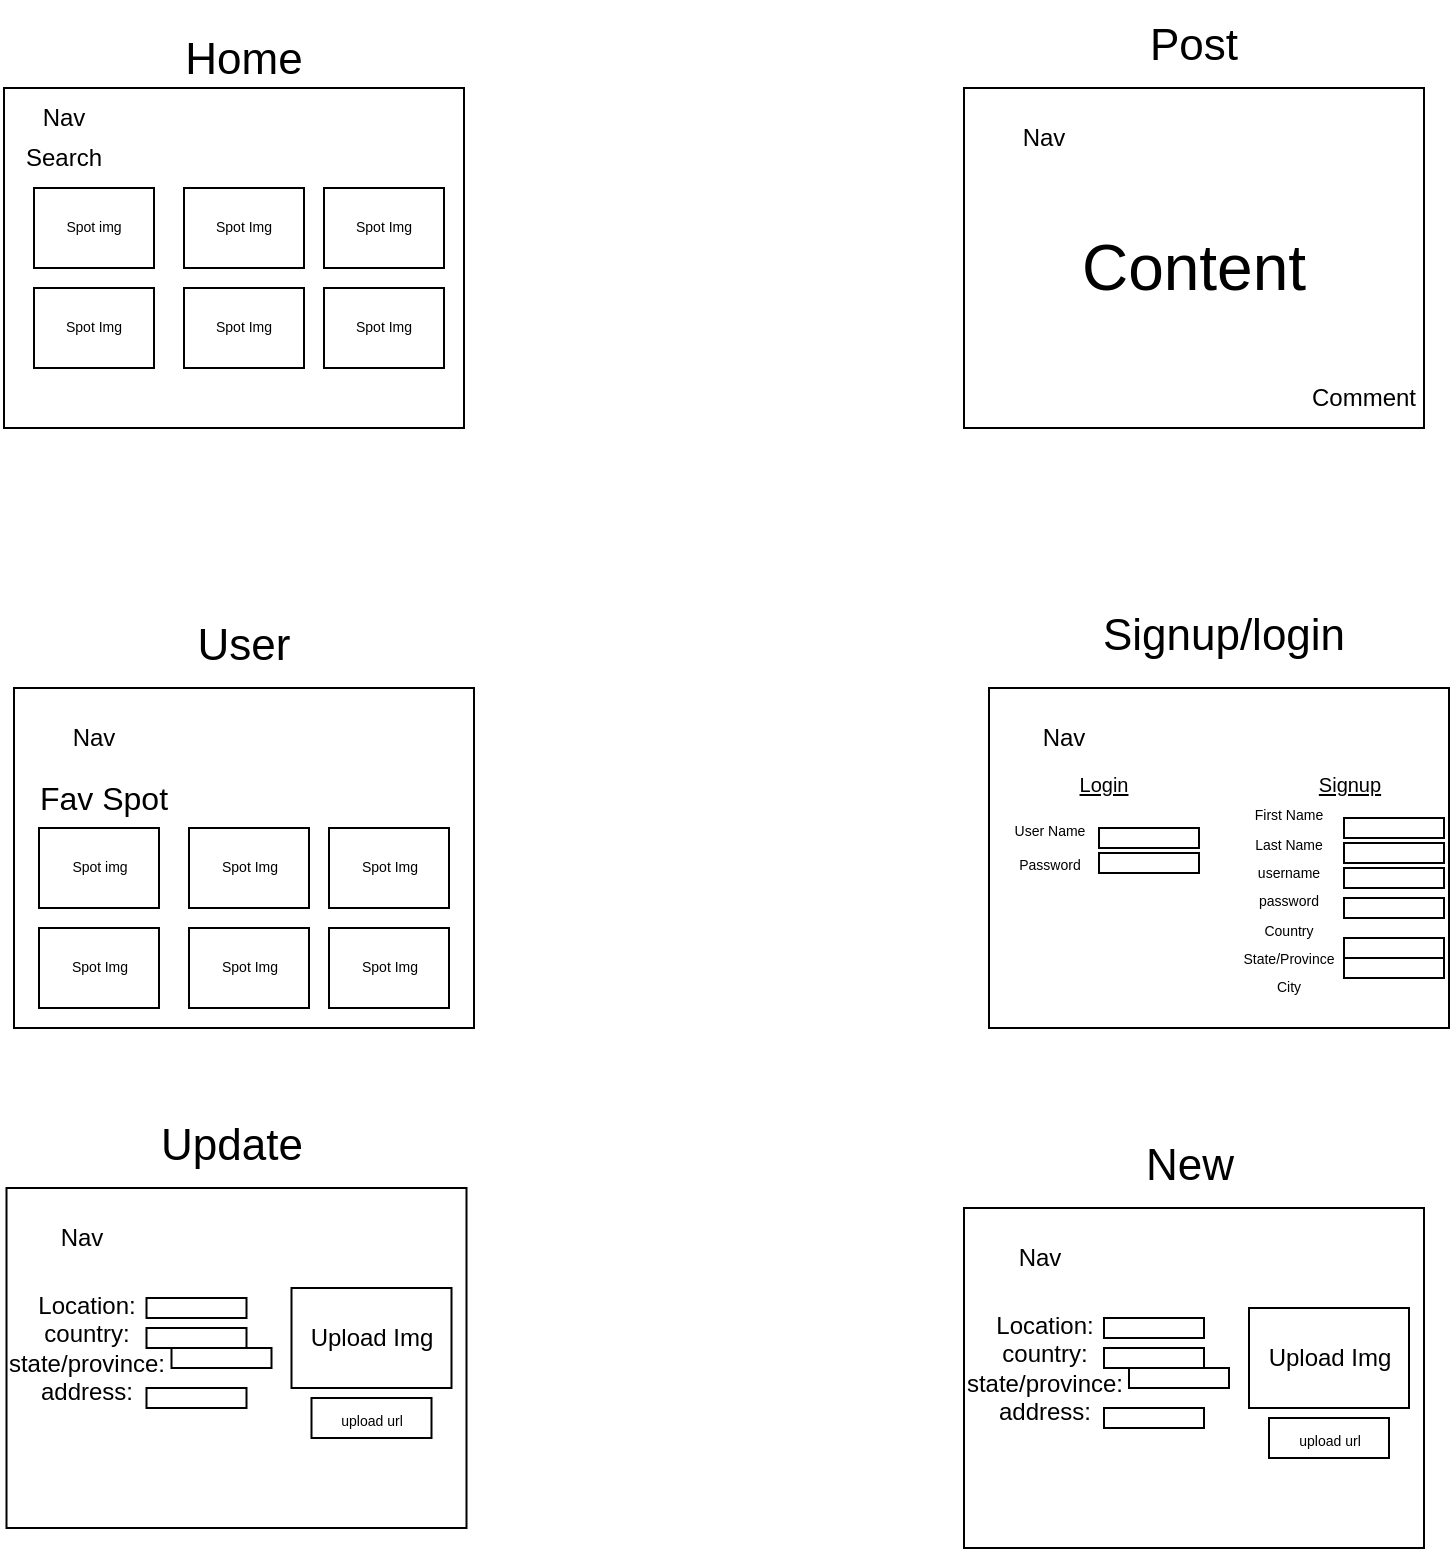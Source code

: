 <mxfile version="15.8.2" type="github">
  <diagram id="Y21CThM1k-pJ4v3Q1BwN" name="Page-1">
    <mxGraphModel dx="1351" dy="1887" grid="1" gridSize="10" guides="1" tooltips="1" connect="1" arrows="1" fold="1" page="1" pageScale="1" pageWidth="850" pageHeight="1100" math="0" shadow="0">
      <root>
        <mxCell id="0" />
        <mxCell id="1" parent="0" />
        <mxCell id="l2L26NX0MNyejt-cYaBH-1" value="" style="rounded=0;whiteSpace=wrap;html=1;" vertex="1" parent="1">
          <mxGeometry x="50" y="40" width="230" height="170" as="geometry" />
        </mxCell>
        <mxCell id="l2L26NX0MNyejt-cYaBH-4" value="Nav" style="text;html=1;strokeColor=none;fillColor=none;align=center;verticalAlign=middle;whiteSpace=wrap;rounded=0;" vertex="1" parent="1">
          <mxGeometry x="50" y="40" width="60" height="30" as="geometry" />
        </mxCell>
        <mxCell id="l2L26NX0MNyejt-cYaBH-5" value="Search" style="text;html=1;strokeColor=none;fillColor=none;align=center;verticalAlign=middle;whiteSpace=wrap;rounded=0;" vertex="1" parent="1">
          <mxGeometry x="50" y="60" width="60" height="30" as="geometry" />
        </mxCell>
        <mxCell id="l2L26NX0MNyejt-cYaBH-8" value="&lt;font style=&quot;font-size: 22px&quot;&gt;Home&lt;/font&gt;" style="text;html=1;strokeColor=none;fillColor=none;align=center;verticalAlign=middle;whiteSpace=wrap;rounded=0;fontSize=36;" vertex="1" parent="1">
          <mxGeometry x="110" width="120" height="40" as="geometry" />
        </mxCell>
        <mxCell id="l2L26NX0MNyejt-cYaBH-9" value="" style="rounded=0;whiteSpace=wrap;html=1;" vertex="1" parent="1">
          <mxGeometry x="530" y="40" width="230" height="170" as="geometry" />
        </mxCell>
        <mxCell id="l2L26NX0MNyejt-cYaBH-10" value="Nav" style="text;html=1;strokeColor=none;fillColor=none;align=center;verticalAlign=middle;whiteSpace=wrap;rounded=0;" vertex="1" parent="1">
          <mxGeometry x="540" y="50" width="60" height="30" as="geometry" />
        </mxCell>
        <mxCell id="l2L26NX0MNyejt-cYaBH-12" value="&lt;font style=&quot;font-size: 32px&quot;&gt;Content&lt;/font&gt;" style="text;html=1;strokeColor=none;fillColor=none;align=center;verticalAlign=middle;whiteSpace=wrap;rounded=0;" vertex="1" parent="1">
          <mxGeometry x="555" y="90" width="180" height="80" as="geometry" />
        </mxCell>
        <mxCell id="l2L26NX0MNyejt-cYaBH-13" value="&lt;font style=&quot;font-size: 22px&quot;&gt;Post&lt;/font&gt;" style="text;html=1;strokeColor=none;fillColor=none;align=center;verticalAlign=middle;whiteSpace=wrap;rounded=0;fontSize=32;" vertex="1" parent="1">
          <mxGeometry x="615" width="60" height="30" as="geometry" />
        </mxCell>
        <mxCell id="l2L26NX0MNyejt-cYaBH-14" value="" style="rounded=0;whiteSpace=wrap;html=1;" vertex="1" parent="1">
          <mxGeometry x="55" y="340" width="230" height="170" as="geometry" />
        </mxCell>
        <mxCell id="l2L26NX0MNyejt-cYaBH-15" value="Nav" style="text;html=1;strokeColor=none;fillColor=none;align=center;verticalAlign=middle;whiteSpace=wrap;rounded=0;" vertex="1" parent="1">
          <mxGeometry x="65" y="350" width="60" height="30" as="geometry" />
        </mxCell>
        <mxCell id="l2L26NX0MNyejt-cYaBH-17" value="&lt;font style=&quot;font-size: 16px&quot;&gt;Fav Spot&lt;/font&gt;" style="text;html=1;strokeColor=none;fillColor=none;align=center;verticalAlign=middle;whiteSpace=wrap;rounded=0;" vertex="1" parent="1">
          <mxGeometry x="60" y="385" width="80" height="20" as="geometry" />
        </mxCell>
        <mxCell id="l2L26NX0MNyejt-cYaBH-18" value="&lt;span style=&quot;font-size: 22px&quot;&gt;User&lt;/span&gt;" style="text;html=1;strokeColor=none;fillColor=none;align=center;verticalAlign=middle;whiteSpace=wrap;rounded=0;fontSize=32;" vertex="1" parent="1">
          <mxGeometry x="140" y="300" width="60" height="30" as="geometry" />
        </mxCell>
        <mxCell id="l2L26NX0MNyejt-cYaBH-19" value="Comment" style="text;html=1;strokeColor=none;fillColor=none;align=center;verticalAlign=middle;whiteSpace=wrap;rounded=0;fontSize=12;" vertex="1" parent="1">
          <mxGeometry x="700" y="180" width="60" height="30" as="geometry" />
        </mxCell>
        <mxCell id="l2L26NX0MNyejt-cYaBH-20" value="" style="rounded=0;whiteSpace=wrap;html=1;" vertex="1" parent="1">
          <mxGeometry x="530" y="600" width="230" height="170" as="geometry" />
        </mxCell>
        <mxCell id="l2L26NX0MNyejt-cYaBH-21" value="Nav" style="text;html=1;strokeColor=none;fillColor=none;align=center;verticalAlign=middle;whiteSpace=wrap;rounded=0;" vertex="1" parent="1">
          <mxGeometry x="537.5" y="610" width="60" height="30" as="geometry" />
        </mxCell>
        <mxCell id="l2L26NX0MNyejt-cYaBH-24" value="&lt;span style=&quot;font-size: 22px&quot;&gt;New&lt;/span&gt;" style="text;html=1;strokeColor=none;fillColor=none;align=center;verticalAlign=middle;whiteSpace=wrap;rounded=0;fontSize=32;" vertex="1" parent="1">
          <mxGeometry x="612.5" y="560" width="60" height="30" as="geometry" />
        </mxCell>
        <mxCell id="l2L26NX0MNyejt-cYaBH-25" value="Location:&lt;br&gt;country:&lt;br&gt;state/province:&lt;br&gt;address:" style="text;html=1;strokeColor=none;fillColor=none;align=center;verticalAlign=middle;whiteSpace=wrap;rounded=0;fontSize=12;" vertex="1" parent="1">
          <mxGeometry x="527.5" y="640" width="85" height="80" as="geometry" />
        </mxCell>
        <mxCell id="l2L26NX0MNyejt-cYaBH-26" value="" style="rounded=0;whiteSpace=wrap;html=1;fontSize=12;" vertex="1" parent="1">
          <mxGeometry x="600" y="655" width="50" height="10" as="geometry" />
        </mxCell>
        <mxCell id="l2L26NX0MNyejt-cYaBH-27" value="" style="rounded=0;whiteSpace=wrap;html=1;fontSize=12;" vertex="1" parent="1">
          <mxGeometry x="600" y="670" width="50" height="10" as="geometry" />
        </mxCell>
        <mxCell id="l2L26NX0MNyejt-cYaBH-28" value="" style="rounded=0;whiteSpace=wrap;html=1;fontSize=12;" vertex="1" parent="1">
          <mxGeometry x="612.5" y="680" width="50" height="10" as="geometry" />
        </mxCell>
        <mxCell id="l2L26NX0MNyejt-cYaBH-29" value="" style="rounded=0;whiteSpace=wrap;html=1;fontSize=12;" vertex="1" parent="1">
          <mxGeometry x="600" y="700" width="50" height="10" as="geometry" />
        </mxCell>
        <mxCell id="l2L26NX0MNyejt-cYaBH-30" value="Upload Img" style="rounded=0;whiteSpace=wrap;html=1;fontSize=12;" vertex="1" parent="1">
          <mxGeometry x="672.5" y="650" width="80" height="50" as="geometry" />
        </mxCell>
        <mxCell id="l2L26NX0MNyejt-cYaBH-31" value="&lt;font style=&quot;font-size: 7px&quot;&gt;upload url&lt;/font&gt;" style="rounded=0;whiteSpace=wrap;html=1;fontSize=12;" vertex="1" parent="1">
          <mxGeometry x="682.5" y="705" width="60" height="20" as="geometry" />
        </mxCell>
        <mxCell id="l2L26NX0MNyejt-cYaBH-32" value="Spot img" style="rounded=0;whiteSpace=wrap;html=1;fontSize=7;" vertex="1" parent="1">
          <mxGeometry x="65" y="90" width="60" height="40" as="geometry" />
        </mxCell>
        <mxCell id="l2L26NX0MNyejt-cYaBH-33" value="Spot Img" style="rounded=0;whiteSpace=wrap;html=1;fontSize=7;" vertex="1" parent="1">
          <mxGeometry x="140" y="90" width="60" height="40" as="geometry" />
        </mxCell>
        <mxCell id="l2L26NX0MNyejt-cYaBH-34" value="Spot Img" style="rounded=0;whiteSpace=wrap;html=1;fontSize=7;" vertex="1" parent="1">
          <mxGeometry x="210" y="90" width="60" height="40" as="geometry" />
        </mxCell>
        <mxCell id="l2L26NX0MNyejt-cYaBH-35" value="Spot Img" style="rounded=0;whiteSpace=wrap;html=1;fontSize=7;" vertex="1" parent="1">
          <mxGeometry x="65" y="140" width="60" height="40" as="geometry" />
        </mxCell>
        <mxCell id="l2L26NX0MNyejt-cYaBH-36" value="Spot Img" style="rounded=0;whiteSpace=wrap;html=1;fontSize=7;" vertex="1" parent="1">
          <mxGeometry x="140" y="140" width="60" height="40" as="geometry" />
        </mxCell>
        <mxCell id="l2L26NX0MNyejt-cYaBH-37" value="Spot Img" style="rounded=0;whiteSpace=wrap;html=1;fontSize=7;" vertex="1" parent="1">
          <mxGeometry x="210" y="140" width="60" height="40" as="geometry" />
        </mxCell>
        <mxCell id="l2L26NX0MNyejt-cYaBH-38" value="Spot img" style="rounded=0;whiteSpace=wrap;html=1;fontSize=7;" vertex="1" parent="1">
          <mxGeometry x="67.5" y="410" width="60" height="40" as="geometry" />
        </mxCell>
        <mxCell id="l2L26NX0MNyejt-cYaBH-39" value="Spot Img" style="rounded=0;whiteSpace=wrap;html=1;fontSize=7;" vertex="1" parent="1">
          <mxGeometry x="142.5" y="410" width="60" height="40" as="geometry" />
        </mxCell>
        <mxCell id="l2L26NX0MNyejt-cYaBH-40" value="Spot Img" style="rounded=0;whiteSpace=wrap;html=1;fontSize=7;" vertex="1" parent="1">
          <mxGeometry x="212.5" y="410" width="60" height="40" as="geometry" />
        </mxCell>
        <mxCell id="l2L26NX0MNyejt-cYaBH-41" value="Spot Img" style="rounded=0;whiteSpace=wrap;html=1;fontSize=7;" vertex="1" parent="1">
          <mxGeometry x="67.5" y="460" width="60" height="40" as="geometry" />
        </mxCell>
        <mxCell id="l2L26NX0MNyejt-cYaBH-42" value="Spot Img" style="rounded=0;whiteSpace=wrap;html=1;fontSize=7;" vertex="1" parent="1">
          <mxGeometry x="142.5" y="460" width="60" height="40" as="geometry" />
        </mxCell>
        <mxCell id="l2L26NX0MNyejt-cYaBH-43" value="Spot Img" style="rounded=0;whiteSpace=wrap;html=1;fontSize=7;" vertex="1" parent="1">
          <mxGeometry x="212.5" y="460" width="60" height="40" as="geometry" />
        </mxCell>
        <mxCell id="l2L26NX0MNyejt-cYaBH-44" value="" style="rounded=0;whiteSpace=wrap;html=1;" vertex="1" parent="1">
          <mxGeometry x="51.25" y="590" width="230" height="170" as="geometry" />
        </mxCell>
        <mxCell id="l2L26NX0MNyejt-cYaBH-45" value="Nav" style="text;html=1;strokeColor=none;fillColor=none;align=center;verticalAlign=middle;whiteSpace=wrap;rounded=0;" vertex="1" parent="1">
          <mxGeometry x="58.75" y="600" width="60" height="30" as="geometry" />
        </mxCell>
        <mxCell id="l2L26NX0MNyejt-cYaBH-46" value="&lt;span style=&quot;font-size: 22px&quot;&gt;Update&lt;/span&gt;" style="text;html=1;strokeColor=none;fillColor=none;align=center;verticalAlign=middle;whiteSpace=wrap;rounded=0;fontSize=32;" vertex="1" parent="1">
          <mxGeometry x="133.75" y="550" width="60" height="30" as="geometry" />
        </mxCell>
        <mxCell id="l2L26NX0MNyejt-cYaBH-47" value="Location:&lt;br&gt;country:&lt;br&gt;state/province:&lt;br&gt;address:" style="text;html=1;strokeColor=none;fillColor=none;align=center;verticalAlign=middle;whiteSpace=wrap;rounded=0;fontSize=12;" vertex="1" parent="1">
          <mxGeometry x="48.75" y="630" width="85" height="80" as="geometry" />
        </mxCell>
        <mxCell id="l2L26NX0MNyejt-cYaBH-48" value="" style="rounded=0;whiteSpace=wrap;html=1;fontSize=12;" vertex="1" parent="1">
          <mxGeometry x="121.25" y="645" width="50" height="10" as="geometry" />
        </mxCell>
        <mxCell id="l2L26NX0MNyejt-cYaBH-49" value="" style="rounded=0;whiteSpace=wrap;html=1;fontSize=12;" vertex="1" parent="1">
          <mxGeometry x="121.25" y="660" width="50" height="10" as="geometry" />
        </mxCell>
        <mxCell id="l2L26NX0MNyejt-cYaBH-50" value="" style="rounded=0;whiteSpace=wrap;html=1;fontSize=12;" vertex="1" parent="1">
          <mxGeometry x="133.75" y="670" width="50" height="10" as="geometry" />
        </mxCell>
        <mxCell id="l2L26NX0MNyejt-cYaBH-51" value="" style="rounded=0;whiteSpace=wrap;html=1;fontSize=12;" vertex="1" parent="1">
          <mxGeometry x="121.25" y="690" width="50" height="10" as="geometry" />
        </mxCell>
        <mxCell id="l2L26NX0MNyejt-cYaBH-52" value="Upload Img" style="rounded=0;whiteSpace=wrap;html=1;fontSize=12;" vertex="1" parent="1">
          <mxGeometry x="193.75" y="640" width="80" height="50" as="geometry" />
        </mxCell>
        <mxCell id="l2L26NX0MNyejt-cYaBH-53" value="&lt;font style=&quot;font-size: 7px&quot;&gt;upload url&lt;/font&gt;" style="rounded=0;whiteSpace=wrap;html=1;fontSize=12;" vertex="1" parent="1">
          <mxGeometry x="203.75" y="695" width="60" height="20" as="geometry" />
        </mxCell>
        <mxCell id="l2L26NX0MNyejt-cYaBH-54" value="" style="rounded=0;whiteSpace=wrap;html=1;" vertex="1" parent="1">
          <mxGeometry x="542.5" y="340" width="230" height="170" as="geometry" />
        </mxCell>
        <mxCell id="l2L26NX0MNyejt-cYaBH-55" value="Nav" style="text;html=1;strokeColor=none;fillColor=none;align=center;verticalAlign=middle;whiteSpace=wrap;rounded=0;" vertex="1" parent="1">
          <mxGeometry x="550" y="350" width="60" height="30" as="geometry" />
        </mxCell>
        <mxCell id="l2L26NX0MNyejt-cYaBH-56" value="&lt;span style=&quot;font-size: 22px&quot;&gt;Signup/login&lt;/span&gt;" style="text;html=1;strokeColor=none;fillColor=none;align=center;verticalAlign=middle;whiteSpace=wrap;rounded=0;fontSize=32;" vertex="1" parent="1">
          <mxGeometry x="560" y="290" width="200" height="40" as="geometry" />
        </mxCell>
        <mxCell id="l2L26NX0MNyejt-cYaBH-57" value="&lt;font style=&quot;font-size: 7px&quot;&gt;First Name&lt;br&gt;Last Name&lt;br&gt;username&lt;br&gt;password&lt;br&gt;Country&lt;br&gt;State/Province&lt;br&gt;City&lt;/font&gt;" style="text;html=1;strokeColor=none;fillColor=none;align=center;verticalAlign=middle;whiteSpace=wrap;rounded=0;fontSize=12;" vertex="1" parent="1">
          <mxGeometry x="665" y="395" width="55" height="100" as="geometry" />
        </mxCell>
        <mxCell id="l2L26NX0MNyejt-cYaBH-58" value="" style="rounded=0;whiteSpace=wrap;html=1;fontSize=12;" vertex="1" parent="1">
          <mxGeometry x="720" y="430" width="50" height="10" as="geometry" />
        </mxCell>
        <mxCell id="l2L26NX0MNyejt-cYaBH-60" value="" style="rounded=0;whiteSpace=wrap;html=1;fontSize=12;" vertex="1" parent="1">
          <mxGeometry x="720" y="445" width="50" height="10" as="geometry" />
        </mxCell>
        <mxCell id="l2L26NX0MNyejt-cYaBH-61" value="" style="rounded=0;whiteSpace=wrap;html=1;fontSize=12;" vertex="1" parent="1">
          <mxGeometry x="720" y="465" width="50" height="10" as="geometry" />
        </mxCell>
        <mxCell id="l2L26NX0MNyejt-cYaBH-64" value="" style="rounded=0;whiteSpace=wrap;html=1;fontSize=12;" vertex="1" parent="1">
          <mxGeometry x="720" y="475" width="50" height="10" as="geometry" />
        </mxCell>
        <mxCell id="l2L26NX0MNyejt-cYaBH-65" value="" style="rounded=0;whiteSpace=wrap;html=1;fontSize=12;" vertex="1" parent="1">
          <mxGeometry x="597.5" y="410" width="50" height="10" as="geometry" />
        </mxCell>
        <mxCell id="l2L26NX0MNyejt-cYaBH-66" value="" style="rounded=0;whiteSpace=wrap;html=1;fontSize=12;" vertex="1" parent="1">
          <mxGeometry x="720" y="405" width="50" height="10" as="geometry" />
        </mxCell>
        <mxCell id="l2L26NX0MNyejt-cYaBH-67" value="" style="rounded=0;whiteSpace=wrap;html=1;fontSize=12;" vertex="1" parent="1">
          <mxGeometry x="720" y="417.5" width="50" height="10" as="geometry" />
        </mxCell>
        <mxCell id="l2L26NX0MNyejt-cYaBH-68" value="&lt;font style=&quot;font-size: 7px&quot;&gt;User Name&lt;br&gt;&lt;br&gt;Password&lt;br&gt;&lt;/font&gt;" style="text;html=1;strokeColor=none;fillColor=none;align=center;verticalAlign=middle;whiteSpace=wrap;rounded=0;fontSize=7;" vertex="1" parent="1">
          <mxGeometry x="542.5" y="405" width="60" height="30" as="geometry" />
        </mxCell>
        <mxCell id="l2L26NX0MNyejt-cYaBH-69" value="" style="rounded=0;whiteSpace=wrap;html=1;fontSize=12;" vertex="1" parent="1">
          <mxGeometry x="597.5" y="422.5" width="50" height="10" as="geometry" />
        </mxCell>
        <mxCell id="l2L26NX0MNyejt-cYaBH-70" value="&lt;font style=&quot;font-size: 10px&quot;&gt;Login&lt;/font&gt;" style="text;html=1;strokeColor=none;fillColor=none;align=center;verticalAlign=middle;whiteSpace=wrap;rounded=0;fontSize=7;fontStyle=4" vertex="1" parent="1">
          <mxGeometry x="570" y="380" width="60" height="15" as="geometry" />
        </mxCell>
        <mxCell id="l2L26NX0MNyejt-cYaBH-71" value="&lt;font style=&quot;font-size: 10px&quot;&gt;Signup&lt;/font&gt;" style="text;html=1;strokeColor=none;fillColor=none;align=center;verticalAlign=middle;whiteSpace=wrap;rounded=0;fontSize=7;fontStyle=4" vertex="1" parent="1">
          <mxGeometry x="692.5" y="380" width="60" height="15" as="geometry" />
        </mxCell>
      </root>
    </mxGraphModel>
  </diagram>
</mxfile>
